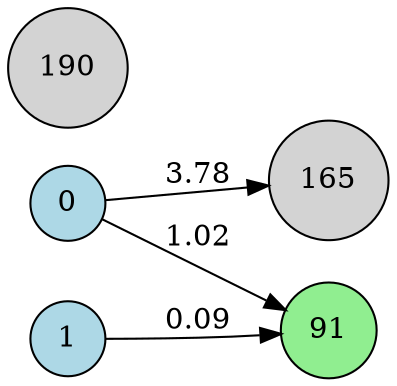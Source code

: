 digraph neat {
  rankdir=LR;
  node [shape=circle];
  node0 [label="0", style=filled, fillcolor=lightblue];
  node1 [label="1", style=filled, fillcolor=lightblue];
  node91 [label="91", style=filled, fillcolor=lightgreen];
  node165 [label="165", style=filled, fillcolor=lightgray];
  node190 [label="190", style=filled, fillcolor=lightgray];
  node0 -> node165 [label="3.78"];
  node1 -> node91 [label="0.09"];
  node0 -> node91 [label="1.02"];
}
